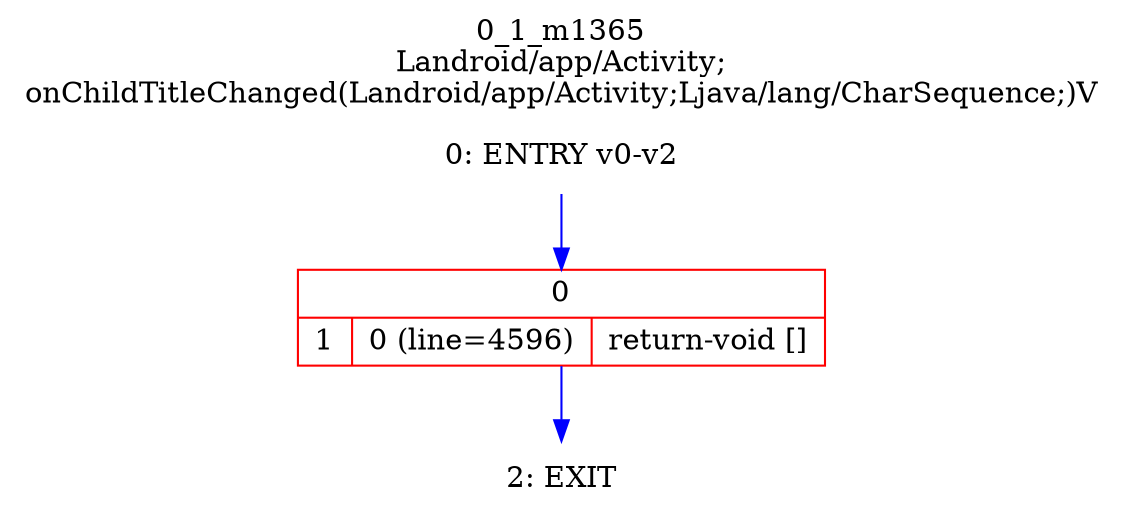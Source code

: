 digraph G {
rankdir=UD;
labelloc=t;
label="0_1_m1365\nLandroid/app/Activity;
onChildTitleChanged(Landroid/app/Activity;Ljava/lang/CharSequence;)V";
0[label="0: ENTRY v0-v2",shape=plaintext];
1[label="{0|{1|0 (line=4596)|return-void []\l}}",shape=record, color=red];
2[label="2: EXIT",shape=plaintext];
0->1 [color=blue, fontcolor=blue,weight=100, taillabel=""];
1->2 [color=blue, fontcolor=blue,weight=100, taillabel=""];
}
